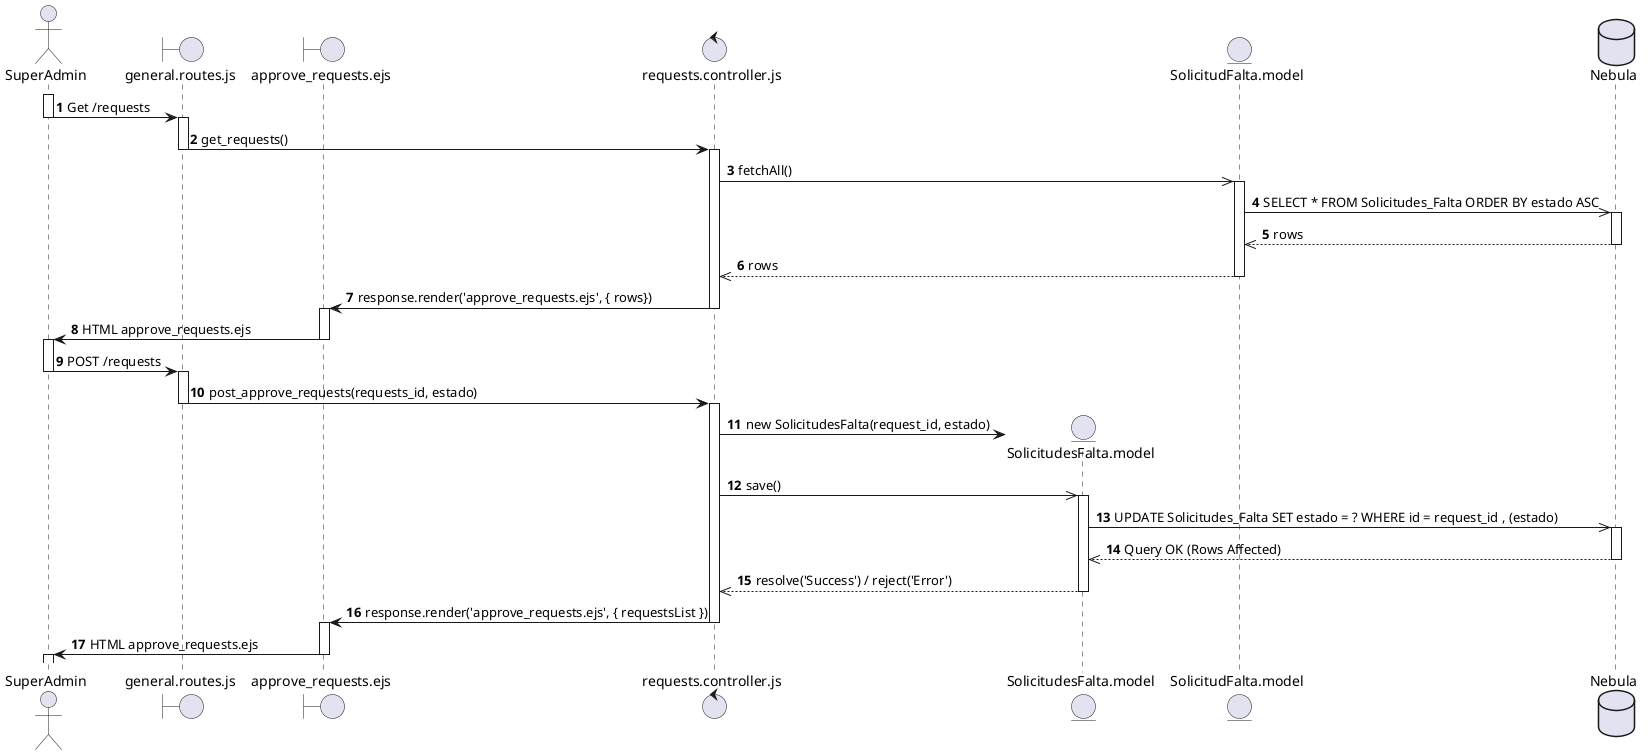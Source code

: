 @startuml REQ_27
autonumber
actor SuperAdmin as S
boundary general.routes.js as SRoute
boundary approve_requests.ejs as Requests
control requests.controller.js as SController
entity SolicitudesFalta.model as SModel
entity SolicitudFalta.model as Model
database Nebula as db

' ---- CONSULTAR SOLICITUDES ----
activate S
S -> SRoute : Get /requests
deactivate S

activate SRoute
SRoute -> SController : get_requests()
deactivate SRoute

activate SController
SController ->> Model : fetchAll()

activate Model 
Model ->> db : SELECT * FROM Solicitudes_Falta ORDER BY estado ASC
activate db
db -->> Model : rows
deactivate db
Model -->> SController : rows
deactivate Model
SController -> Requests : response.render('approve_requests.ejs', { rows})
deactivate SController

activate Requests
Requests -> S : HTML approve_requests.ejs
deactivate Requests

' ---- APROBAR SOLICITUD ----
activate S
S -> SRoute : POST /requests
deactivate S

activate SRoute
SRoute -> SController : post_approve_requests(requests_id, estado)
deactivate SRoute

activate SController 
create SModel
SController -> SModel : new SolicitudesFalta(request_id, estado)
SController ->> SModel : save()

activate SModel
SModel ->> db : UPDATE Solicitudes_Falta SET estado = ? WHERE id = request_id , (estado)
activate db
db -->> SModel : Query OK (Rows Affected)
deactivate db

SModel -->> SController : resolve('Success') / reject('Error')
deactivate SModel

SController -> Requests : response.render('approve_requests.ejs', { requestsList })
deactivate SController

activate Requests
Requests -> S : HTML approve_requests.ejs
deactivate Requests

activate S
@enduml
